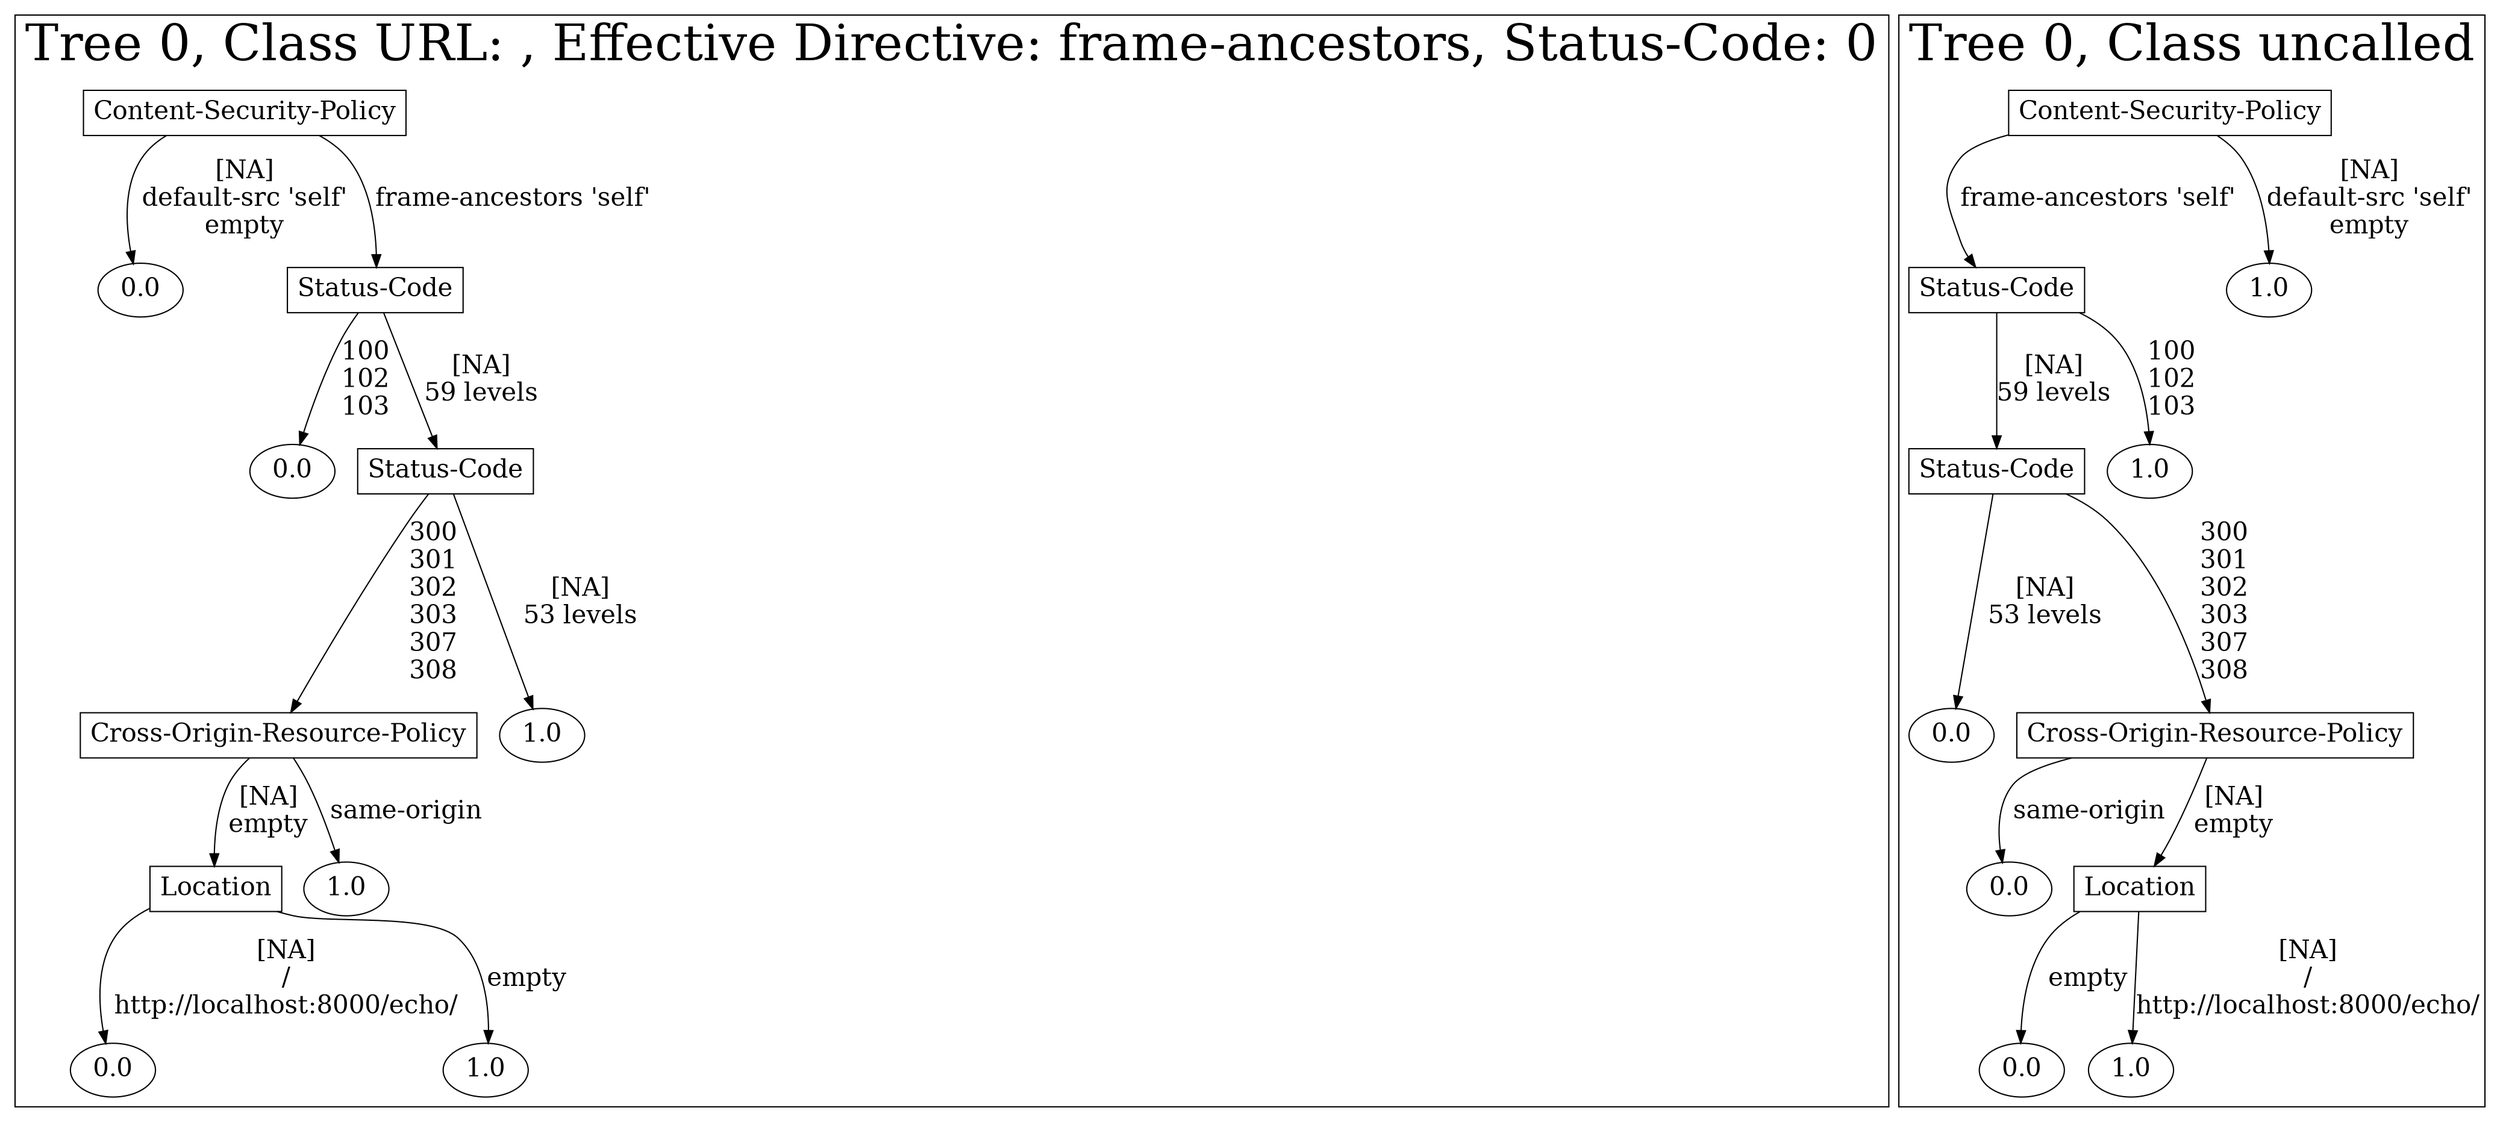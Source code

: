 /*
Generated by:
    http://https://github.com/h2oai/h2o-3/tree/master/h2o-genmodel/src/main/java/hex/genmodel/tools/PrintMojo.java
*/

/*
On a mac:

$ brew install graphviz
$ dot -Tpng file.gv -o file.png
$ open file.png
*/

digraph G {

subgraph cluster_0 {
/* Nodes */

/* Level 0 */
{
"SG_0_Node_0" [shape=box, fontsize=20, label="Content-Security-Policy"]
}

/* Level 1 */
{
"SG_0_Node_5" [fontsize=20, label="0.0"]
"SG_0_Node_1" [shape=box, fontsize=20, label="Status-Code"]
}

/* Level 2 */
{
"SG_0_Node_6" [fontsize=20, label="0.0"]
"SG_0_Node_2" [shape=box, fontsize=20, label="Status-Code"]
}

/* Level 3 */
{
"SG_0_Node_3" [shape=box, fontsize=20, label="Cross-Origin-Resource-Policy"]
"SG_0_Node_7" [fontsize=20, label="1.0"]
}

/* Level 4 */
{
"SG_0_Node_4" [shape=box, fontsize=20, label="Location"]
"SG_0_Node_8" [fontsize=20, label="1.0"]
}

/* Level 5 */
{
"SG_0_Node_9" [fontsize=20, label="0.0"]
"SG_0_Node_10" [fontsize=20, label="1.0"]
}

/* Edges */
"SG_0_Node_0" -> "SG_0_Node_5" [fontsize=20, label="[NA]
default-src 'self'
empty
"]
"SG_0_Node_0" -> "SG_0_Node_1" [fontsize=20, label="frame-ancestors 'self'
"]
"SG_0_Node_1" -> "SG_0_Node_6" [fontsize=20, label="100
102
103
"]
"SG_0_Node_1" -> "SG_0_Node_2" [fontsize=20, label="[NA]
59 levels
"]
"SG_0_Node_2" -> "SG_0_Node_3" [fontsize=20, label="300
301
302
303
307
308
"]
"SG_0_Node_2" -> "SG_0_Node_7" [fontsize=20, label="[NA]
53 levels
"]
"SG_0_Node_3" -> "SG_0_Node_4" [fontsize=20, label="[NA]
empty
"]
"SG_0_Node_3" -> "SG_0_Node_8" [fontsize=20, label="same-origin
"]
"SG_0_Node_4" -> "SG_0_Node_9" [fontsize=20, label="[NA]
/
http://localhost:8000/echo/
"]
"SG_0_Node_4" -> "SG_0_Node_10" [fontsize=20, label="empty
"]

fontsize=40
label="Tree 0, Class URL: , Effective Directive: frame-ancestors, Status-Code: 0"
}

subgraph cluster_1 {
/* Nodes */

/* Level 0 */
{
"SG_1_Node_0" [shape=box, fontsize=20, label="Content-Security-Policy"]
}

/* Level 1 */
{
"SG_1_Node_1" [shape=box, fontsize=20, label="Status-Code"]
"SG_1_Node_5" [fontsize=20, label="1.0"]
}

/* Level 2 */
{
"SG_1_Node_2" [shape=box, fontsize=20, label="Status-Code"]
"SG_1_Node_6" [fontsize=20, label="1.0"]
}

/* Level 3 */
{
"SG_1_Node_7" [fontsize=20, label="0.0"]
"SG_1_Node_3" [shape=box, fontsize=20, label="Cross-Origin-Resource-Policy"]
}

/* Level 4 */
{
"SG_1_Node_8" [fontsize=20, label="0.0"]
"SG_1_Node_4" [shape=box, fontsize=20, label="Location"]
}

/* Level 5 */
{
"SG_1_Node_9" [fontsize=20, label="0.0"]
"SG_1_Node_10" [fontsize=20, label="1.0"]
}

/* Edges */
"SG_1_Node_0" -> "SG_1_Node_1" [fontsize=20, label="frame-ancestors 'self'
"]
"SG_1_Node_0" -> "SG_1_Node_5" [fontsize=20, label="[NA]
default-src 'self'
empty
"]
"SG_1_Node_1" -> "SG_1_Node_2" [fontsize=20, label="[NA]
59 levels
"]
"SG_1_Node_1" -> "SG_1_Node_6" [fontsize=20, label="100
102
103
"]
"SG_1_Node_2" -> "SG_1_Node_7" [fontsize=20, label="[NA]
53 levels
"]
"SG_1_Node_2" -> "SG_1_Node_3" [fontsize=20, label="300
301
302
303
307
308
"]
"SG_1_Node_3" -> "SG_1_Node_8" [fontsize=20, label="same-origin
"]
"SG_1_Node_3" -> "SG_1_Node_4" [fontsize=20, label="[NA]
empty
"]
"SG_1_Node_4" -> "SG_1_Node_9" [fontsize=20, label="empty
"]
"SG_1_Node_4" -> "SG_1_Node_10" [fontsize=20, label="[NA]
/
http://localhost:8000/echo/
"]

fontsize=40
label="Tree 0, Class uncalled"
}

}


